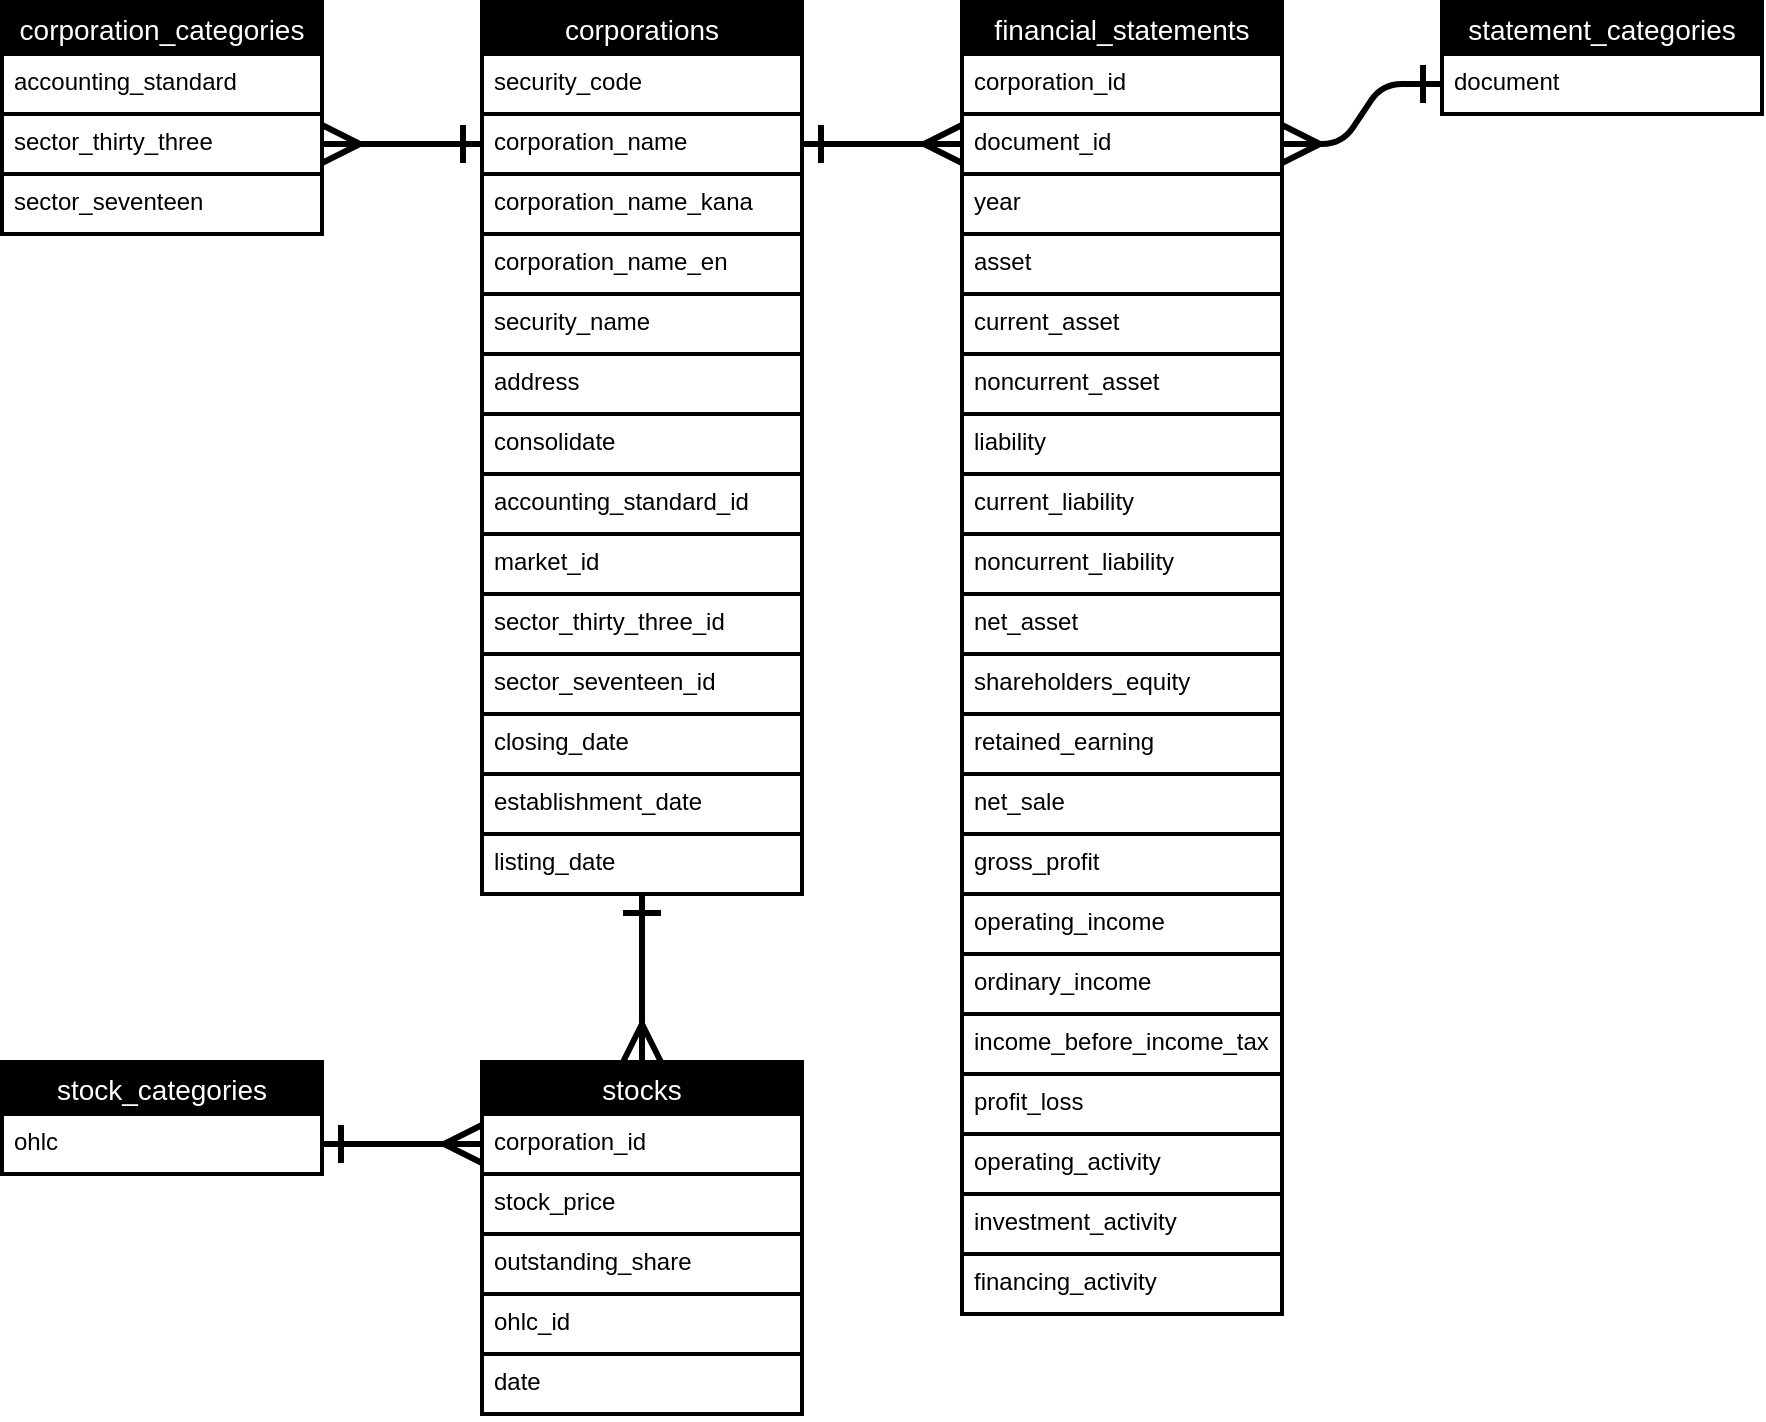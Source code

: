 <mxfile>
    <diagram id="-uHir4d8FT-JzbfOfE7I" name="ページ1">
        <mxGraphModel dx="1737" dy="580" grid="1" gridSize="10" guides="1" tooltips="1" connect="1" arrows="1" fold="1" page="1" pageScale="1" pageWidth="1169" pageHeight="827" background="#ffffff" math="0" shadow="0">
            <root>
                <mxCell id="0"/>
                <mxCell id="1" parent="0"/>
                <mxCell id="15" value="corporations" style="swimlane;fontStyle=0;childLayout=stackLayout;horizontal=1;startSize=26;horizontalStack=0;resizeParent=1;resizeParentMax=0;resizeLast=0;collapsible=1;marginBottom=0;align=center;fontSize=14;fillColor=#000000;strokeColor=#000000;fontColor=#FFFFFF;strokeWidth=2;" vertex="1" parent="1">
                    <mxGeometry x="200" y="40" width="160" height="446" as="geometry"/>
                </mxCell>
                <mxCell id="16" value="security_code" style="text;strokeColor=#000000;fillColor=#FFFFFF;spacingLeft=4;spacingRight=4;overflow=hidden;rotatable=0;points=[[0,0.5],[1,0.5]];portConstraint=eastwest;fontSize=12;strokeWidth=2;fontColor=#000000;" vertex="1" parent="15">
                    <mxGeometry y="26" width="160" height="30" as="geometry"/>
                </mxCell>
                <mxCell id="17" value="corporation_name" style="text;strokeColor=#000000;fillColor=#FFFFFF;spacingLeft=4;spacingRight=4;overflow=hidden;rotatable=0;points=[[0,0.5],[1,0.5]];portConstraint=eastwest;fontSize=12;strokeWidth=2;fontColor=#000000;" vertex="1" parent="15">
                    <mxGeometry y="56" width="160" height="30" as="geometry"/>
                </mxCell>
                <mxCell id="18" value="corporation_name_kana" style="text;strokeColor=#000000;fillColor=#FFFFFF;spacingLeft=4;spacingRight=4;overflow=hidden;rotatable=0;points=[[0,0.5],[1,0.5]];portConstraint=eastwest;fontSize=12;strokeWidth=2;fontColor=#000000;" vertex="1" parent="15">
                    <mxGeometry y="86" width="160" height="30" as="geometry"/>
                </mxCell>
                <mxCell id="26" value="corporation_name_en" style="text;strokeColor=#000000;fillColor=#FFFFFF;spacingLeft=4;spacingRight=4;overflow=hidden;rotatable=0;points=[[0,0.5],[1,0.5]];portConstraint=eastwest;fontSize=12;strokeWidth=2;fontColor=#000000;" vertex="1" parent="15">
                    <mxGeometry y="116" width="160" height="30" as="geometry"/>
                </mxCell>
                <mxCell id="27" value="security_name" style="text;strokeColor=#000000;fillColor=#FFFFFF;spacingLeft=4;spacingRight=4;overflow=hidden;rotatable=0;points=[[0,0.5],[1,0.5]];portConstraint=eastwest;fontSize=12;strokeWidth=2;fontColor=#000000;" vertex="1" parent="15">
                    <mxGeometry y="146" width="160" height="30" as="geometry"/>
                </mxCell>
                <mxCell id="28" value="address" style="text;strokeColor=#000000;fillColor=#FFFFFF;spacingLeft=4;spacingRight=4;overflow=hidden;rotatable=0;points=[[0,0.5],[1,0.5]];portConstraint=eastwest;fontSize=12;strokeWidth=2;fontColor=#000000;" vertex="1" parent="15">
                    <mxGeometry y="176" width="160" height="30" as="geometry"/>
                </mxCell>
                <mxCell id="30" value="consolidate" style="text;strokeColor=#000000;fillColor=#FFFFFF;spacingLeft=4;spacingRight=4;overflow=hidden;rotatable=0;points=[[0,0.5],[1,0.5]];portConstraint=eastwest;fontSize=12;strokeWidth=2;fontColor=#000000;" vertex="1" parent="15">
                    <mxGeometry y="206" width="160" height="30" as="geometry"/>
                </mxCell>
                <mxCell id="29" value="accounting_standard_id" style="text;strokeColor=#000000;fillColor=#FFFFFF;spacingLeft=4;spacingRight=4;overflow=hidden;rotatable=0;points=[[0,0.5],[1,0.5]];portConstraint=eastwest;fontSize=12;strokeWidth=2;fontColor=#000000;" vertex="1" parent="15">
                    <mxGeometry y="236" width="160" height="30" as="geometry"/>
                </mxCell>
                <mxCell id="31" value="market_id" style="text;strokeColor=#000000;fillColor=#FFFFFF;spacingLeft=4;spacingRight=4;overflow=hidden;rotatable=0;points=[[0,0.5],[1,0.5]];portConstraint=eastwest;fontSize=12;strokeWidth=2;fontColor=#000000;" vertex="1" parent="15">
                    <mxGeometry y="266" width="160" height="30" as="geometry"/>
                </mxCell>
                <mxCell id="32" value="sector_thirty_three_id" style="text;strokeColor=#000000;fillColor=#FFFFFF;spacingLeft=4;spacingRight=4;overflow=hidden;rotatable=0;points=[[0,0.5],[1,0.5]];portConstraint=eastwest;fontSize=12;strokeWidth=2;fontColor=#000000;" vertex="1" parent="15">
                    <mxGeometry y="296" width="160" height="30" as="geometry"/>
                </mxCell>
                <mxCell id="33" value="sector_seventeen_id" style="text;strokeColor=#000000;fillColor=#FFFFFF;spacingLeft=4;spacingRight=4;overflow=hidden;rotatable=0;points=[[0,0.5],[1,0.5]];portConstraint=eastwest;fontSize=12;strokeWidth=2;fontColor=#000000;" vertex="1" parent="15">
                    <mxGeometry y="326" width="160" height="30" as="geometry"/>
                </mxCell>
                <mxCell id="34" value="closing_date" style="text;strokeColor=#000000;fillColor=#FFFFFF;spacingLeft=4;spacingRight=4;overflow=hidden;rotatable=0;points=[[0,0.5],[1,0.5]];portConstraint=eastwest;fontSize=12;strokeWidth=2;fontColor=#000000;" vertex="1" parent="15">
                    <mxGeometry y="356" width="160" height="30" as="geometry"/>
                </mxCell>
                <mxCell id="35" value="establishment_date" style="text;strokeColor=#000000;fillColor=#FFFFFF;spacingLeft=4;spacingRight=4;overflow=hidden;rotatable=0;points=[[0,0.5],[1,0.5]];portConstraint=eastwest;fontSize=12;strokeWidth=2;fontColor=#000000;" vertex="1" parent="15">
                    <mxGeometry y="386" width="160" height="30" as="geometry"/>
                </mxCell>
                <mxCell id="36" value="listing_date" style="text;strokeColor=#000000;fillColor=#FFFFFF;spacingLeft=4;spacingRight=4;overflow=hidden;rotatable=0;points=[[0,0.5],[1,0.5]];portConstraint=eastwest;fontSize=12;strokeWidth=2;fontColor=#000000;" vertex="1" parent="15">
                    <mxGeometry y="416" width="160" height="30" as="geometry"/>
                </mxCell>
                <mxCell id="37" value="financial_statements" style="swimlane;fontStyle=0;childLayout=stackLayout;horizontal=1;startSize=26;horizontalStack=0;resizeParent=1;resizeParentMax=0;resizeLast=0;collapsible=1;marginBottom=0;align=center;fontSize=14;fillColor=#000000;strokeColor=#000000;strokeWidth=2;fontColor=#FFFFFF;" vertex="1" parent="1">
                    <mxGeometry x="440" y="40" width="160" height="656" as="geometry"/>
                </mxCell>
                <mxCell id="38" value="corporation_id" style="text;strokeColor=#000000;fillColor=#FFFFFF;spacingLeft=4;spacingRight=4;overflow=hidden;rotatable=0;points=[[0,0.5],[1,0.5]];portConstraint=eastwest;fontSize=12;strokeWidth=2;fontColor=#000000;" vertex="1" parent="37">
                    <mxGeometry y="26" width="160" height="30" as="geometry"/>
                </mxCell>
                <mxCell id="73" value="document_id" style="text;strokeColor=#000000;fillColor=#FFFFFF;spacingLeft=4;spacingRight=4;overflow=hidden;rotatable=0;points=[[0,0.5],[1,0.5]];portConstraint=eastwest;fontSize=12;strokeWidth=2;fontColor=#000000;" vertex="1" parent="37">
                    <mxGeometry y="56" width="160" height="30" as="geometry"/>
                </mxCell>
                <mxCell id="39" value="year" style="text;strokeColor=#000000;fillColor=#FFFFFF;spacingLeft=4;spacingRight=4;overflow=hidden;rotatable=0;points=[[0,0.5],[1,0.5]];portConstraint=eastwest;fontSize=12;strokeWidth=2;fontColor=#000000;" vertex="1" parent="37">
                    <mxGeometry y="86" width="160" height="30" as="geometry"/>
                </mxCell>
                <mxCell id="40" value="asset" style="text;strokeColor=#000000;fillColor=#FFFFFF;spacingLeft=4;spacingRight=4;overflow=hidden;rotatable=0;points=[[0,0.5],[1,0.5]];portConstraint=eastwest;fontSize=12;strokeWidth=2;fontColor=#000000;" vertex="1" parent="37">
                    <mxGeometry y="116" width="160" height="30" as="geometry"/>
                </mxCell>
                <mxCell id="41" value="current_asset" style="text;strokeColor=#000000;fillColor=#FFFFFF;spacingLeft=4;spacingRight=4;overflow=hidden;rotatable=0;points=[[0,0.5],[1,0.5]];portConstraint=eastwest;fontSize=12;strokeWidth=2;fontColor=#000000;" vertex="1" parent="37">
                    <mxGeometry y="146" width="160" height="30" as="geometry"/>
                </mxCell>
                <mxCell id="42" value="noncurrent_asset" style="text;strokeColor=#000000;fillColor=#FFFFFF;spacingLeft=4;spacingRight=4;overflow=hidden;rotatable=0;points=[[0,0.5],[1,0.5]];portConstraint=eastwest;fontSize=12;strokeWidth=2;fontColor=#000000;" vertex="1" parent="37">
                    <mxGeometry y="176" width="160" height="30" as="geometry"/>
                </mxCell>
                <mxCell id="43" value="liability" style="text;strokeColor=#000000;fillColor=#FFFFFF;spacingLeft=4;spacingRight=4;overflow=hidden;rotatable=0;points=[[0,0.5],[1,0.5]];portConstraint=eastwest;fontSize=12;strokeWidth=2;fontColor=#000000;" vertex="1" parent="37">
                    <mxGeometry y="206" width="160" height="30" as="geometry"/>
                </mxCell>
                <mxCell id="44" value="current_liability" style="text;strokeColor=#000000;fillColor=#FFFFFF;spacingLeft=4;spacingRight=4;overflow=hidden;rotatable=0;points=[[0,0.5],[1,0.5]];portConstraint=eastwest;fontSize=12;strokeWidth=2;fontColor=#000000;" vertex="1" parent="37">
                    <mxGeometry y="236" width="160" height="30" as="geometry"/>
                </mxCell>
                <mxCell id="45" value="noncurrent_liability" style="text;strokeColor=#000000;fillColor=#FFFFFF;spacingLeft=4;spacingRight=4;overflow=hidden;rotatable=0;points=[[0,0.5],[1,0.5]];portConstraint=eastwest;fontSize=12;strokeWidth=2;fontColor=#000000;" vertex="1" parent="37">
                    <mxGeometry y="266" width="160" height="30" as="geometry"/>
                </mxCell>
                <mxCell id="46" value="net_asset" style="text;strokeColor=#000000;fillColor=#FFFFFF;spacingLeft=4;spacingRight=4;overflow=hidden;rotatable=0;points=[[0,0.5],[1,0.5]];portConstraint=eastwest;fontSize=12;strokeWidth=2;fontColor=#000000;" vertex="1" parent="37">
                    <mxGeometry y="296" width="160" height="30" as="geometry"/>
                </mxCell>
                <mxCell id="47" value="shareholders_equity" style="text;strokeColor=#000000;fillColor=#FFFFFF;spacingLeft=4;spacingRight=4;overflow=hidden;rotatable=0;points=[[0,0.5],[1,0.5]];portConstraint=eastwest;fontSize=12;strokeWidth=2;fontColor=#000000;" vertex="1" parent="37">
                    <mxGeometry y="326" width="160" height="30" as="geometry"/>
                </mxCell>
                <mxCell id="48" value="retained_earning" style="text;strokeColor=#000000;fillColor=#FFFFFF;spacingLeft=4;spacingRight=4;overflow=hidden;rotatable=0;points=[[0,0.5],[1,0.5]];portConstraint=eastwest;fontSize=12;strokeWidth=2;fontColor=#000000;" vertex="1" parent="37">
                    <mxGeometry y="356" width="160" height="30" as="geometry"/>
                </mxCell>
                <mxCell id="49" value="net_sale" style="text;strokeColor=#000000;fillColor=#FFFFFF;spacingLeft=4;spacingRight=4;overflow=hidden;rotatable=0;points=[[0,0.5],[1,0.5]];portConstraint=eastwest;fontSize=12;strokeWidth=2;fontColor=#000000;" vertex="1" parent="37">
                    <mxGeometry y="386" width="160" height="30" as="geometry"/>
                </mxCell>
                <mxCell id="50" value="gross_profit" style="text;strokeColor=#000000;fillColor=#FFFFFF;spacingLeft=4;spacingRight=4;overflow=hidden;rotatable=0;points=[[0,0.5],[1,0.5]];portConstraint=eastwest;fontSize=12;strokeWidth=2;fontColor=#000000;" vertex="1" parent="37">
                    <mxGeometry y="416" width="160" height="30" as="geometry"/>
                </mxCell>
                <mxCell id="52" value="operating_income" style="text;strokeColor=#000000;fillColor=#FFFFFF;spacingLeft=4;spacingRight=4;overflow=hidden;rotatable=0;points=[[0,0.5],[1,0.5]];portConstraint=eastwest;fontSize=12;strokeWidth=2;fontColor=#000000;" vertex="1" parent="37">
                    <mxGeometry y="446" width="160" height="30" as="geometry"/>
                </mxCell>
                <mxCell id="53" value="ordinary_income" style="text;strokeColor=#000000;fillColor=#FFFFFF;spacingLeft=4;spacingRight=4;overflow=hidden;rotatable=0;points=[[0,0.5],[1,0.5]];portConstraint=eastwest;fontSize=12;strokeWidth=2;fontColor=#000000;" vertex="1" parent="37">
                    <mxGeometry y="476" width="160" height="30" as="geometry"/>
                </mxCell>
                <mxCell id="54" value="income_before_income_tax" style="text;strokeColor=#000000;fillColor=#FFFFFF;spacingLeft=4;spacingRight=4;overflow=hidden;rotatable=0;points=[[0,0.5],[1,0.5]];portConstraint=eastwest;fontSize=12;strokeWidth=2;fontColor=#000000;" vertex="1" parent="37">
                    <mxGeometry y="506" width="160" height="30" as="geometry"/>
                </mxCell>
                <mxCell id="55" value="profit_loss" style="text;strokeColor=#000000;fillColor=#FFFFFF;spacingLeft=4;spacingRight=4;overflow=hidden;rotatable=0;points=[[0,0.5],[1,0.5]];portConstraint=eastwest;fontSize=12;strokeWidth=2;fontColor=#000000;" vertex="1" parent="37">
                    <mxGeometry y="536" width="160" height="30" as="geometry"/>
                </mxCell>
                <mxCell id="51" value="operating_activity" style="text;strokeColor=#000000;fillColor=#FFFFFF;spacingLeft=4;spacingRight=4;overflow=hidden;rotatable=0;points=[[0,0.5],[1,0.5]];portConstraint=eastwest;fontSize=12;strokeWidth=2;fontColor=#000000;" vertex="1" parent="37">
                    <mxGeometry y="566" width="160" height="30" as="geometry"/>
                </mxCell>
                <mxCell id="56" value="investment_activity" style="text;strokeColor=#000000;fillColor=#FFFFFF;spacingLeft=4;spacingRight=4;overflow=hidden;rotatable=0;points=[[0,0.5],[1,0.5]];portConstraint=eastwest;fontSize=12;strokeWidth=2;fontColor=#000000;" vertex="1" parent="37">
                    <mxGeometry y="596" width="160" height="30" as="geometry"/>
                </mxCell>
                <mxCell id="57" value="financing_activity" style="text;strokeColor=#000000;fillColor=#FFFFFF;spacingLeft=4;spacingRight=4;overflow=hidden;rotatable=0;points=[[0,0.5],[1,0.5]];portConstraint=eastwest;fontSize=12;strokeWidth=2;fontColor=#000000;" vertex="1" parent="37">
                    <mxGeometry y="626" width="160" height="30" as="geometry"/>
                </mxCell>
                <mxCell id="58" value="stocks" style="swimlane;fontStyle=0;childLayout=stackLayout;horizontal=1;startSize=26;horizontalStack=0;resizeParent=1;resizeParentMax=0;resizeLast=0;collapsible=1;marginBottom=0;align=center;fontSize=14;fillColor=#000000;strokeColor=#000000;strokeWidth=2;fontColor=#FFFFFF;" vertex="1" parent="1">
                    <mxGeometry x="200" y="570" width="160" height="176" as="geometry"/>
                </mxCell>
                <mxCell id="59" value="corporation_id" style="text;strokeColor=#000000;fillColor=#FFFFFF;spacingLeft=4;spacingRight=4;overflow=hidden;rotatable=0;points=[[0,0.5],[1,0.5]];portConstraint=eastwest;fontSize=12;strokeWidth=2;fontColor=#000000;" vertex="1" parent="58">
                    <mxGeometry y="26" width="160" height="30" as="geometry"/>
                </mxCell>
                <mxCell id="60" value="stock_price" style="text;strokeColor=#000000;fillColor=#FFFFFF;spacingLeft=4;spacingRight=4;overflow=hidden;rotatable=0;points=[[0,0.5],[1,0.5]];portConstraint=eastwest;fontSize=12;strokeWidth=2;fontColor=#000000;" vertex="1" parent="58">
                    <mxGeometry y="56" width="160" height="30" as="geometry"/>
                </mxCell>
                <mxCell id="61" value="outstanding_share" style="text;strokeColor=#000000;fillColor=#FFFFFF;spacingLeft=4;spacingRight=4;overflow=hidden;rotatable=0;points=[[0,0.5],[1,0.5]];portConstraint=eastwest;fontSize=12;strokeWidth=2;fontColor=#000000;" vertex="1" parent="58">
                    <mxGeometry y="86" width="160" height="30" as="geometry"/>
                </mxCell>
                <mxCell id="62" value="ohlc_id" style="text;strokeColor=#000000;fillColor=#FFFFFF;spacingLeft=4;spacingRight=4;overflow=hidden;rotatable=0;points=[[0,0.5],[1,0.5]];portConstraint=eastwest;fontSize=12;strokeWidth=2;fontColor=#000000;" vertex="1" parent="58">
                    <mxGeometry y="116" width="160" height="30" as="geometry"/>
                </mxCell>
                <mxCell id="63" value="date" style="text;strokeColor=#000000;fillColor=#FFFFFF;spacingLeft=4;spacingRight=4;overflow=hidden;rotatable=0;points=[[0,0.5],[1,0.5]];portConstraint=eastwest;fontSize=12;strokeWidth=2;fontColor=#000000;" vertex="1" parent="58">
                    <mxGeometry y="146" width="160" height="30" as="geometry"/>
                </mxCell>
                <mxCell id="74" value="corporation_categories" style="swimlane;fontStyle=0;childLayout=stackLayout;horizontal=1;startSize=26;horizontalStack=0;resizeParent=1;resizeParentMax=0;resizeLast=0;collapsible=1;marginBottom=0;align=center;fontSize=14;fillColor=#000000;strokeColor=#000000;strokeWidth=2;fontColor=#FFFFFF;" vertex="1" parent="1">
                    <mxGeometry x="-40" y="40" width="160" height="116" as="geometry"/>
                </mxCell>
                <mxCell id="75" value="accounting_standard" style="text;strokeColor=#000000;fillColor=#FFFFFF;spacingLeft=4;spacingRight=4;overflow=hidden;rotatable=0;points=[[0,0.5],[1,0.5]];portConstraint=eastwest;fontSize=12;strokeWidth=2;fontColor=#000000;" vertex="1" parent="74">
                    <mxGeometry y="26" width="160" height="30" as="geometry"/>
                </mxCell>
                <mxCell id="76" value="sector_thirty_three" style="text;strokeColor=#000000;fillColor=#FFFFFF;spacingLeft=4;spacingRight=4;overflow=hidden;rotatable=0;points=[[0,0.5],[1,0.5]];portConstraint=eastwest;fontSize=12;strokeWidth=2;fontColor=#000000;" vertex="1" parent="74">
                    <mxGeometry y="56" width="160" height="30" as="geometry"/>
                </mxCell>
                <mxCell id="77" value="sector_seventeen" style="text;strokeColor=#000000;fillColor=#FFFFFF;spacingLeft=4;spacingRight=4;overflow=hidden;rotatable=0;points=[[0,0.5],[1,0.5]];portConstraint=eastwest;fontSize=12;strokeWidth=2;fontColor=#000000;" vertex="1" parent="74">
                    <mxGeometry y="86" width="160" height="30" as="geometry"/>
                </mxCell>
                <mxCell id="80" value="statement_categories" style="swimlane;fontStyle=0;childLayout=stackLayout;horizontal=1;startSize=26;horizontalStack=0;resizeParent=1;resizeParentMax=0;resizeLast=0;collapsible=1;marginBottom=0;align=center;fontSize=14;fillColor=#000000;strokeColor=#000000;strokeWidth=2;fontColor=#FFFFFF;" vertex="1" parent="1">
                    <mxGeometry x="680" y="40" width="160" height="56" as="geometry"/>
                </mxCell>
                <mxCell id="81" value="document" style="text;strokeColor=#000000;fillColor=#FFFFFF;spacingLeft=4;spacingRight=4;overflow=hidden;rotatable=0;points=[[0,0.5],[1,0.5]];portConstraint=eastwest;fontSize=12;strokeWidth=2;fontColor=#000000;" vertex="1" parent="80">
                    <mxGeometry y="26" width="160" height="30" as="geometry"/>
                </mxCell>
                <mxCell id="84" value="stock_categories" style="swimlane;fontStyle=0;childLayout=stackLayout;horizontal=1;startSize=26;horizontalStack=0;resizeParent=1;resizeParentMax=0;resizeLast=0;collapsible=1;marginBottom=0;align=center;fontSize=14;fillColor=#000000;strokeColor=#000000;strokeWidth=2;fontColor=#FFFFFF;" vertex="1" parent="1">
                    <mxGeometry x="-40" y="570" width="160" height="56" as="geometry"/>
                </mxCell>
                <mxCell id="85" value="ohlc" style="text;strokeColor=#000000;fillColor=#FFFFFF;spacingLeft=4;spacingRight=4;overflow=hidden;rotatable=0;points=[[0,0.5],[1,0.5]];portConstraint=eastwest;fontSize=12;strokeWidth=2;fontColor=#000000;" vertex="1" parent="84">
                    <mxGeometry y="26" width="160" height="30" as="geometry"/>
                </mxCell>
                <mxCell id="90" value="" style="edgeStyle=entityRelationEdgeStyle;fontSize=12;html=1;endArrow=ERone;fontColor=#000000;targetPerimeterSpacing=0;endSize=15;startArrow=ERmany;startFill=0;startSize=15;endFill=0;exitX=1;exitY=0.5;exitDx=0;exitDy=0;strokeColor=#000000;strokeWidth=3;" edge="1" parent="1" source="76">
                    <mxGeometry width="100" height="100" relative="1" as="geometry">
                        <mxPoint x="120" y="110" as="sourcePoint"/>
                        <mxPoint x="200" y="111" as="targetPoint"/>
                    </mxGeometry>
                </mxCell>
                <mxCell id="92" value="" style="edgeStyle=orthogonalEdgeStyle;fontSize=12;html=1;endArrow=ERmany;fontColor=#000000;startSize=15;endSize=15;targetPerimeterSpacing=0;entryX=0.5;entryY=0;entryDx=0;entryDy=0;exitX=0.5;exitY=1;exitDx=0;exitDy=0;startArrow=ERone;startFill=0;strokeColor=#000000;strokeWidth=3;" edge="1" parent="1" source="15" target="58">
                    <mxGeometry width="100" height="100" relative="1" as="geometry">
                        <mxPoint x="280" y="560" as="sourcePoint"/>
                        <mxPoint x="280" y="510" as="targetPoint"/>
                    </mxGeometry>
                </mxCell>
                <mxCell id="93" value="" style="edgeStyle=orthogonalEdgeStyle;fontSize=12;html=1;endArrow=ERone;fontColor=#000000;targetPerimeterSpacing=0;endSize=15;startArrow=ERmany;startFill=0;startSize=15;endFill=0;exitX=0;exitY=0.5;exitDx=0;exitDy=0;entryX=1;entryY=0.5;entryDx=0;entryDy=0;strokeWidth=3;strokeColor=#000000;" edge="1" parent="1" source="73" target="17">
                    <mxGeometry width="100" height="100" relative="1" as="geometry">
                        <mxPoint x="360" y="120" as="sourcePoint"/>
                        <mxPoint x="440" y="120" as="targetPoint"/>
                    </mxGeometry>
                </mxCell>
                <mxCell id="96" value="" style="edgeStyle=entityRelationEdgeStyle;fontSize=12;html=1;endArrow=ERmany;fontColor=#000000;startSize=15;endSize=15;targetPerimeterSpacing=0;exitX=1;exitY=0.5;exitDx=0;exitDy=0;startArrow=ERone;startFill=0;entryX=0;entryY=0.5;entryDx=0;entryDy=0;strokeColor=#000000;strokeWidth=3;" edge="1" parent="1" source="85" target="59">
                    <mxGeometry width="100" height="100" relative="1" as="geometry">
                        <mxPoint x="130" y="591" as="sourcePoint"/>
                        <mxPoint x="200" y="591" as="targetPoint"/>
                    </mxGeometry>
                </mxCell>
                <mxCell id="97" value="" style="edgeStyle=entityRelationEdgeStyle;fontSize=12;html=1;endArrow=ERmany;fontColor=#000000;startSize=15;endSize=15;targetPerimeterSpacing=0;exitX=0;exitY=0.5;exitDx=0;exitDy=0;startArrow=ERone;startFill=0;strokeColor=#000000;strokeWidth=3;entryX=1;entryY=0.5;entryDx=0;entryDy=0;" edge="1" parent="1" source="81" target="73">
                    <mxGeometry width="100" height="100" relative="1" as="geometry">
                        <mxPoint x="670" y="60" as="sourcePoint"/>
                        <mxPoint x="680" y="60" as="targetPoint"/>
                    </mxGeometry>
                </mxCell>
            </root>
        </mxGraphModel>
    </diagram>
</mxfile>